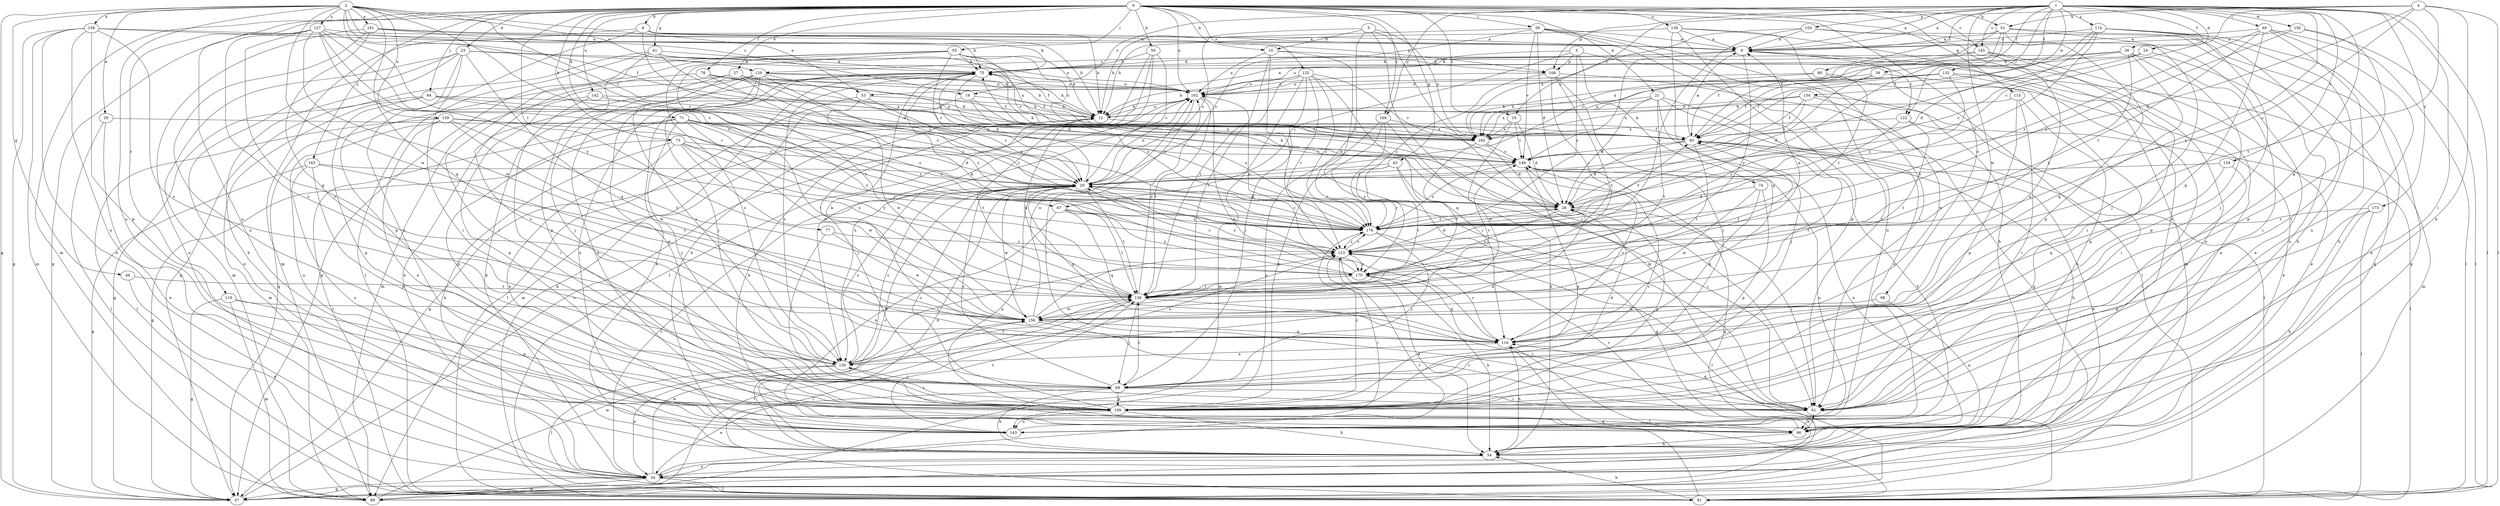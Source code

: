 strict digraph  {
0;
1;
2;
3;
4;
5;
6;
8;
10;
12;
18;
19;
20;
21;
23;
24;
26;
27;
29;
33;
34;
36;
38;
40;
41;
43;
46;
47;
50;
51;
54;
55;
59;
60;
61;
64;
67;
68;
71;
73;
74;
75;
77;
78;
80;
81;
89;
96;
98;
102;
103;
108;
109;
113;
116;
119;
122;
123;
125;
127;
129;
130;
132;
134;
136;
138;
142;
143;
145;
149;
150;
154;
156;
158;
159;
161;
162;
163;
169;
170;
173;
174;
176;
0 -> 8  [label=b];
0 -> 10  [label=b];
0 -> 18  [label=c];
0 -> 21  [label=d];
0 -> 23  [label=d];
0 -> 27  [label=e];
0 -> 41  [label=g];
0 -> 43  [label=g];
0 -> 50  [label=h];
0 -> 51  [label=h];
0 -> 55  [label=i];
0 -> 59  [label=i];
0 -> 64  [label=j];
0 -> 71  [label=k];
0 -> 73  [label=k];
0 -> 77  [label=l];
0 -> 78  [label=l];
0 -> 89  [label=m];
0 -> 96  [label=n];
0 -> 98  [label=o];
0 -> 102  [label=o];
0 -> 113  [label=q];
0 -> 119  [label=r];
0 -> 125  [label=s];
0 -> 138  [label=u];
0 -> 142  [label=u];
0 -> 143  [label=u];
0 -> 145  [label=v];
0 -> 163  [label=y];
0 -> 169  [label=y];
1 -> 6  [label=a];
1 -> 18  [label=c];
1 -> 19  [label=c];
1 -> 24  [label=d];
1 -> 36  [label=f];
1 -> 38  [label=f];
1 -> 60  [label=i];
1 -> 61  [label=i];
1 -> 80  [label=l];
1 -> 81  [label=l];
1 -> 103  [label=p];
1 -> 108  [label=p];
1 -> 116  [label=q];
1 -> 122  [label=r];
1 -> 132  [label=t];
1 -> 134  [label=t];
1 -> 145  [label=v];
1 -> 150  [label=w];
1 -> 154  [label=w];
1 -> 156  [label=w];
1 -> 169  [label=y];
1 -> 170  [label=y];
1 -> 173  [label=z];
1 -> 174  [label=z];
2 -> 19  [label=c];
2 -> 29  [label=e];
2 -> 33  [label=e];
2 -> 40  [label=f];
2 -> 46  [label=g];
2 -> 47  [label=g];
2 -> 67  [label=j];
2 -> 116  [label=q];
2 -> 127  [label=s];
2 -> 129  [label=s];
2 -> 143  [label=u];
2 -> 149  [label=v];
2 -> 156  [label=w];
2 -> 158  [label=x];
2 -> 159  [label=x];
2 -> 161  [label=x];
2 -> 176  [label=z];
3 -> 33  [label=e];
3 -> 67  [label=j];
3 -> 74  [label=k];
3 -> 81  [label=l];
3 -> 108  [label=p];
3 -> 176  [label=z];
4 -> 6  [label=a];
4 -> 20  [label=c];
4 -> 26  [label=d];
4 -> 51  [label=h];
4 -> 81  [label=l];
4 -> 96  [label=n];
4 -> 136  [label=t];
4 -> 176  [label=z];
5 -> 10  [label=b];
5 -> 20  [label=c];
5 -> 61  [label=i];
5 -> 89  [label=m];
5 -> 162  [label=x];
5 -> 176  [label=z];
6 -> 75  [label=k];
6 -> 96  [label=n];
6 -> 122  [label=r];
6 -> 129  [label=s];
6 -> 149  [label=v];
6 -> 170  [label=y];
8 -> 6  [label=a];
8 -> 12  [label=b];
8 -> 26  [label=d];
8 -> 89  [label=m];
8 -> 108  [label=p];
8 -> 143  [label=u];
10 -> 61  [label=i];
10 -> 102  [label=o];
10 -> 108  [label=p];
10 -> 123  [label=r];
10 -> 136  [label=t];
12 -> 40  [label=f];
12 -> 47  [label=g];
12 -> 68  [label=j];
12 -> 75  [label=k];
12 -> 102  [label=o];
12 -> 136  [label=t];
18 -> 26  [label=d];
18 -> 149  [label=v];
18 -> 156  [label=w];
18 -> 162  [label=x];
19 -> 12  [label=b];
19 -> 26  [label=d];
19 -> 89  [label=m];
19 -> 176  [label=z];
20 -> 26  [label=d];
20 -> 54  [label=h];
20 -> 75  [label=k];
20 -> 96  [label=n];
20 -> 102  [label=o];
20 -> 116  [label=q];
20 -> 130  [label=s];
20 -> 136  [label=t];
20 -> 156  [label=w];
20 -> 170  [label=y];
21 -> 12  [label=b];
21 -> 26  [label=d];
21 -> 68  [label=j];
21 -> 81  [label=l];
21 -> 136  [label=t];
21 -> 143  [label=u];
21 -> 162  [label=x];
23 -> 34  [label=e];
23 -> 54  [label=h];
23 -> 61  [label=i];
23 -> 75  [label=k];
23 -> 89  [label=m];
23 -> 102  [label=o];
23 -> 109  [label=p];
23 -> 116  [label=q];
24 -> 20  [label=c];
24 -> 75  [label=k];
24 -> 143  [label=u];
24 -> 149  [label=v];
26 -> 20  [label=c];
26 -> 61  [label=i];
26 -> 75  [label=k];
26 -> 109  [label=p];
26 -> 170  [label=y];
26 -> 176  [label=z];
27 -> 20  [label=c];
27 -> 40  [label=f];
27 -> 47  [label=g];
27 -> 68  [label=j];
27 -> 102  [label=o];
27 -> 130  [label=s];
27 -> 162  [label=x];
27 -> 176  [label=z];
29 -> 34  [label=e];
29 -> 81  [label=l];
29 -> 162  [label=x];
33 -> 12  [label=b];
33 -> 20  [label=c];
33 -> 81  [label=l];
33 -> 156  [label=w];
34 -> 20  [label=c];
34 -> 47  [label=g];
34 -> 75  [label=k];
34 -> 81  [label=l];
34 -> 89  [label=m];
34 -> 123  [label=r];
34 -> 156  [label=w];
36 -> 61  [label=i];
36 -> 75  [label=k];
36 -> 102  [label=o];
36 -> 109  [label=p];
36 -> 116  [label=q];
36 -> 162  [label=x];
36 -> 170  [label=y];
38 -> 26  [label=d];
38 -> 40  [label=f];
38 -> 102  [label=o];
38 -> 109  [label=p];
40 -> 6  [label=a];
40 -> 26  [label=d];
40 -> 34  [label=e];
40 -> 54  [label=h];
40 -> 136  [label=t];
40 -> 149  [label=v];
41 -> 26  [label=d];
41 -> 40  [label=f];
41 -> 47  [label=g];
41 -> 61  [label=i];
41 -> 75  [label=k];
41 -> 81  [label=l];
41 -> 162  [label=x];
43 -> 20  [label=c];
43 -> 47  [label=g];
43 -> 61  [label=i];
43 -> 123  [label=r];
43 -> 136  [label=t];
46 -> 34  [label=e];
46 -> 136  [label=t];
47 -> 102  [label=o];
47 -> 136  [label=t];
50 -> 20  [label=c];
50 -> 54  [label=h];
50 -> 75  [label=k];
50 -> 81  [label=l];
50 -> 130  [label=s];
51 -> 6  [label=a];
51 -> 20  [label=c];
51 -> 34  [label=e];
51 -> 40  [label=f];
51 -> 68  [label=j];
51 -> 109  [label=p];
51 -> 176  [label=z];
54 -> 6  [label=a];
54 -> 20  [label=c];
54 -> 34  [label=e];
54 -> 75  [label=k];
55 -> 12  [label=b];
55 -> 20  [label=c];
55 -> 47  [label=g];
55 -> 75  [label=k];
55 -> 109  [label=p];
55 -> 130  [label=s];
55 -> 136  [label=t];
55 -> 149  [label=v];
55 -> 162  [label=x];
59 -> 6  [label=a];
59 -> 12  [label=b];
59 -> 20  [label=c];
59 -> 26  [label=d];
59 -> 54  [label=h];
59 -> 61  [label=i];
59 -> 143  [label=u];
59 -> 149  [label=v];
60 -> 6  [label=a];
60 -> 54  [label=h];
60 -> 81  [label=l];
60 -> 116  [label=q];
60 -> 123  [label=r];
60 -> 143  [label=u];
60 -> 176  [label=z];
61 -> 96  [label=n];
61 -> 116  [label=q];
64 -> 12  [label=b];
64 -> 20  [label=c];
64 -> 47  [label=g];
64 -> 89  [label=m];
64 -> 109  [label=p];
64 -> 176  [label=z];
67 -> 96  [label=n];
67 -> 116  [label=q];
67 -> 136  [label=t];
67 -> 170  [label=y];
67 -> 176  [label=z];
68 -> 20  [label=c];
68 -> 26  [label=d];
68 -> 34  [label=e];
68 -> 54  [label=h];
68 -> 61  [label=i];
68 -> 109  [label=p];
68 -> 136  [label=t];
71 -> 26  [label=d];
71 -> 68  [label=j];
71 -> 81  [label=l];
71 -> 109  [label=p];
71 -> 136  [label=t];
71 -> 156  [label=w];
71 -> 162  [label=x];
71 -> 176  [label=z];
73 -> 47  [label=g];
73 -> 54  [label=h];
73 -> 96  [label=n];
73 -> 123  [label=r];
73 -> 149  [label=v];
73 -> 156  [label=w];
73 -> 170  [label=y];
73 -> 176  [label=z];
74 -> 26  [label=d];
74 -> 109  [label=p];
74 -> 116  [label=q];
74 -> 156  [label=w];
75 -> 102  [label=o];
75 -> 130  [label=s];
75 -> 143  [label=u];
75 -> 176  [label=z];
77 -> 68  [label=j];
77 -> 123  [label=r];
77 -> 156  [label=w];
78 -> 40  [label=f];
78 -> 102  [label=o];
78 -> 130  [label=s];
78 -> 162  [label=x];
78 -> 176  [label=z];
80 -> 34  [label=e];
80 -> 102  [label=o];
80 -> 123  [label=r];
80 -> 162  [label=x];
81 -> 54  [label=h];
81 -> 75  [label=k];
81 -> 116  [label=q];
89 -> 156  [label=w];
96 -> 12  [label=b];
96 -> 54  [label=h];
96 -> 61  [label=i];
96 -> 123  [label=r];
98 -> 96  [label=n];
98 -> 156  [label=w];
102 -> 12  [label=b];
102 -> 61  [label=i];
102 -> 116  [label=q];
102 -> 130  [label=s];
102 -> 136  [label=t];
103 -> 6  [label=a];
103 -> 34  [label=e];
103 -> 47  [label=g];
103 -> 123  [label=r];
103 -> 162  [label=x];
108 -> 47  [label=g];
108 -> 68  [label=j];
108 -> 102  [label=o];
108 -> 123  [label=r];
108 -> 136  [label=t];
108 -> 176  [label=z];
109 -> 20  [label=c];
109 -> 54  [label=h];
109 -> 130  [label=s];
109 -> 143  [label=u];
109 -> 149  [label=v];
109 -> 176  [label=z];
113 -> 12  [label=b];
113 -> 61  [label=i];
113 -> 96  [label=n];
113 -> 109  [label=p];
116 -> 54  [label=h];
116 -> 75  [label=k];
116 -> 81  [label=l];
116 -> 123  [label=r];
116 -> 130  [label=s];
116 -> 149  [label=v];
119 -> 47  [label=g];
119 -> 89  [label=m];
119 -> 109  [label=p];
119 -> 156  [label=w];
122 -> 81  [label=l];
122 -> 136  [label=t];
122 -> 162  [label=x];
122 -> 176  [label=z];
123 -> 26  [label=d];
123 -> 54  [label=h];
123 -> 102  [label=o];
123 -> 130  [label=s];
123 -> 170  [label=y];
123 -> 176  [label=z];
125 -> 12  [label=b];
125 -> 68  [label=j];
125 -> 89  [label=m];
125 -> 102  [label=o];
125 -> 116  [label=q];
125 -> 123  [label=r];
125 -> 136  [label=t];
125 -> 149  [label=v];
125 -> 176  [label=z];
127 -> 6  [label=a];
127 -> 20  [label=c];
127 -> 47  [label=g];
127 -> 116  [label=q];
127 -> 123  [label=r];
127 -> 130  [label=s];
127 -> 156  [label=w];
127 -> 170  [label=y];
127 -> 176  [label=z];
129 -> 12  [label=b];
129 -> 34  [label=e];
129 -> 68  [label=j];
129 -> 89  [label=m];
129 -> 96  [label=n];
129 -> 102  [label=o];
129 -> 109  [label=p];
129 -> 123  [label=r];
129 -> 176  [label=z];
130 -> 20  [label=c];
130 -> 26  [label=d];
130 -> 34  [label=e];
130 -> 68  [label=j];
130 -> 81  [label=l];
130 -> 123  [label=r];
130 -> 136  [label=t];
132 -> 40  [label=f];
132 -> 61  [label=i];
132 -> 89  [label=m];
132 -> 102  [label=o];
132 -> 162  [label=x];
132 -> 176  [label=z];
134 -> 20  [label=c];
134 -> 61  [label=i];
134 -> 116  [label=q];
136 -> 12  [label=b];
136 -> 40  [label=f];
136 -> 61  [label=i];
136 -> 68  [label=j];
136 -> 81  [label=l];
136 -> 102  [label=o];
136 -> 149  [label=v];
136 -> 156  [label=w];
138 -> 6  [label=a];
138 -> 12  [label=b];
138 -> 61  [label=i];
138 -> 89  [label=m];
138 -> 109  [label=p];
138 -> 116  [label=q];
142 -> 12  [label=b];
142 -> 61  [label=i];
142 -> 109  [label=p];
142 -> 176  [label=z];
143 -> 40  [label=f];
143 -> 123  [label=r];
143 -> 136  [label=t];
145 -> 34  [label=e];
145 -> 40  [label=f];
145 -> 61  [label=i];
145 -> 75  [label=k];
145 -> 116  [label=q];
149 -> 20  [label=c];
149 -> 47  [label=g];
149 -> 75  [label=k];
149 -> 96  [label=n];
149 -> 109  [label=p];
149 -> 143  [label=u];
149 -> 176  [label=z];
150 -> 6  [label=a];
150 -> 81  [label=l];
150 -> 109  [label=p];
150 -> 176  [label=z];
154 -> 12  [label=b];
154 -> 40  [label=f];
154 -> 61  [label=i];
154 -> 149  [label=v];
154 -> 156  [label=w];
154 -> 162  [label=x];
156 -> 40  [label=f];
156 -> 61  [label=i];
156 -> 102  [label=o];
156 -> 116  [label=q];
156 -> 123  [label=r];
158 -> 6  [label=a];
158 -> 34  [label=e];
158 -> 47  [label=g];
158 -> 75  [label=k];
158 -> 89  [label=m];
158 -> 109  [label=p];
158 -> 130  [label=s];
158 -> 143  [label=u];
159 -> 20  [label=c];
159 -> 40  [label=f];
159 -> 81  [label=l];
159 -> 96  [label=n];
159 -> 136  [label=t];
159 -> 143  [label=u];
159 -> 156  [label=w];
161 -> 6  [label=a];
161 -> 12  [label=b];
161 -> 34  [label=e];
161 -> 75  [label=k];
161 -> 96  [label=n];
161 -> 130  [label=s];
162 -> 26  [label=d];
162 -> 136  [label=t];
162 -> 149  [label=v];
163 -> 20  [label=c];
163 -> 47  [label=g];
163 -> 109  [label=p];
163 -> 136  [label=t];
163 -> 143  [label=u];
169 -> 54  [label=h];
169 -> 109  [label=p];
169 -> 143  [label=u];
169 -> 162  [label=x];
169 -> 170  [label=y];
170 -> 6  [label=a];
170 -> 20  [label=c];
170 -> 54  [label=h];
170 -> 75  [label=k];
170 -> 116  [label=q];
170 -> 136  [label=t];
173 -> 54  [label=h];
173 -> 81  [label=l];
173 -> 109  [label=p];
173 -> 176  [label=z];
174 -> 6  [label=a];
174 -> 26  [label=d];
174 -> 40  [label=f];
174 -> 47  [label=g];
174 -> 54  [label=h];
174 -> 61  [label=i];
174 -> 68  [label=j];
174 -> 176  [label=z];
176 -> 20  [label=c];
176 -> 40  [label=f];
176 -> 68  [label=j];
176 -> 81  [label=l];
176 -> 123  [label=r];
}
